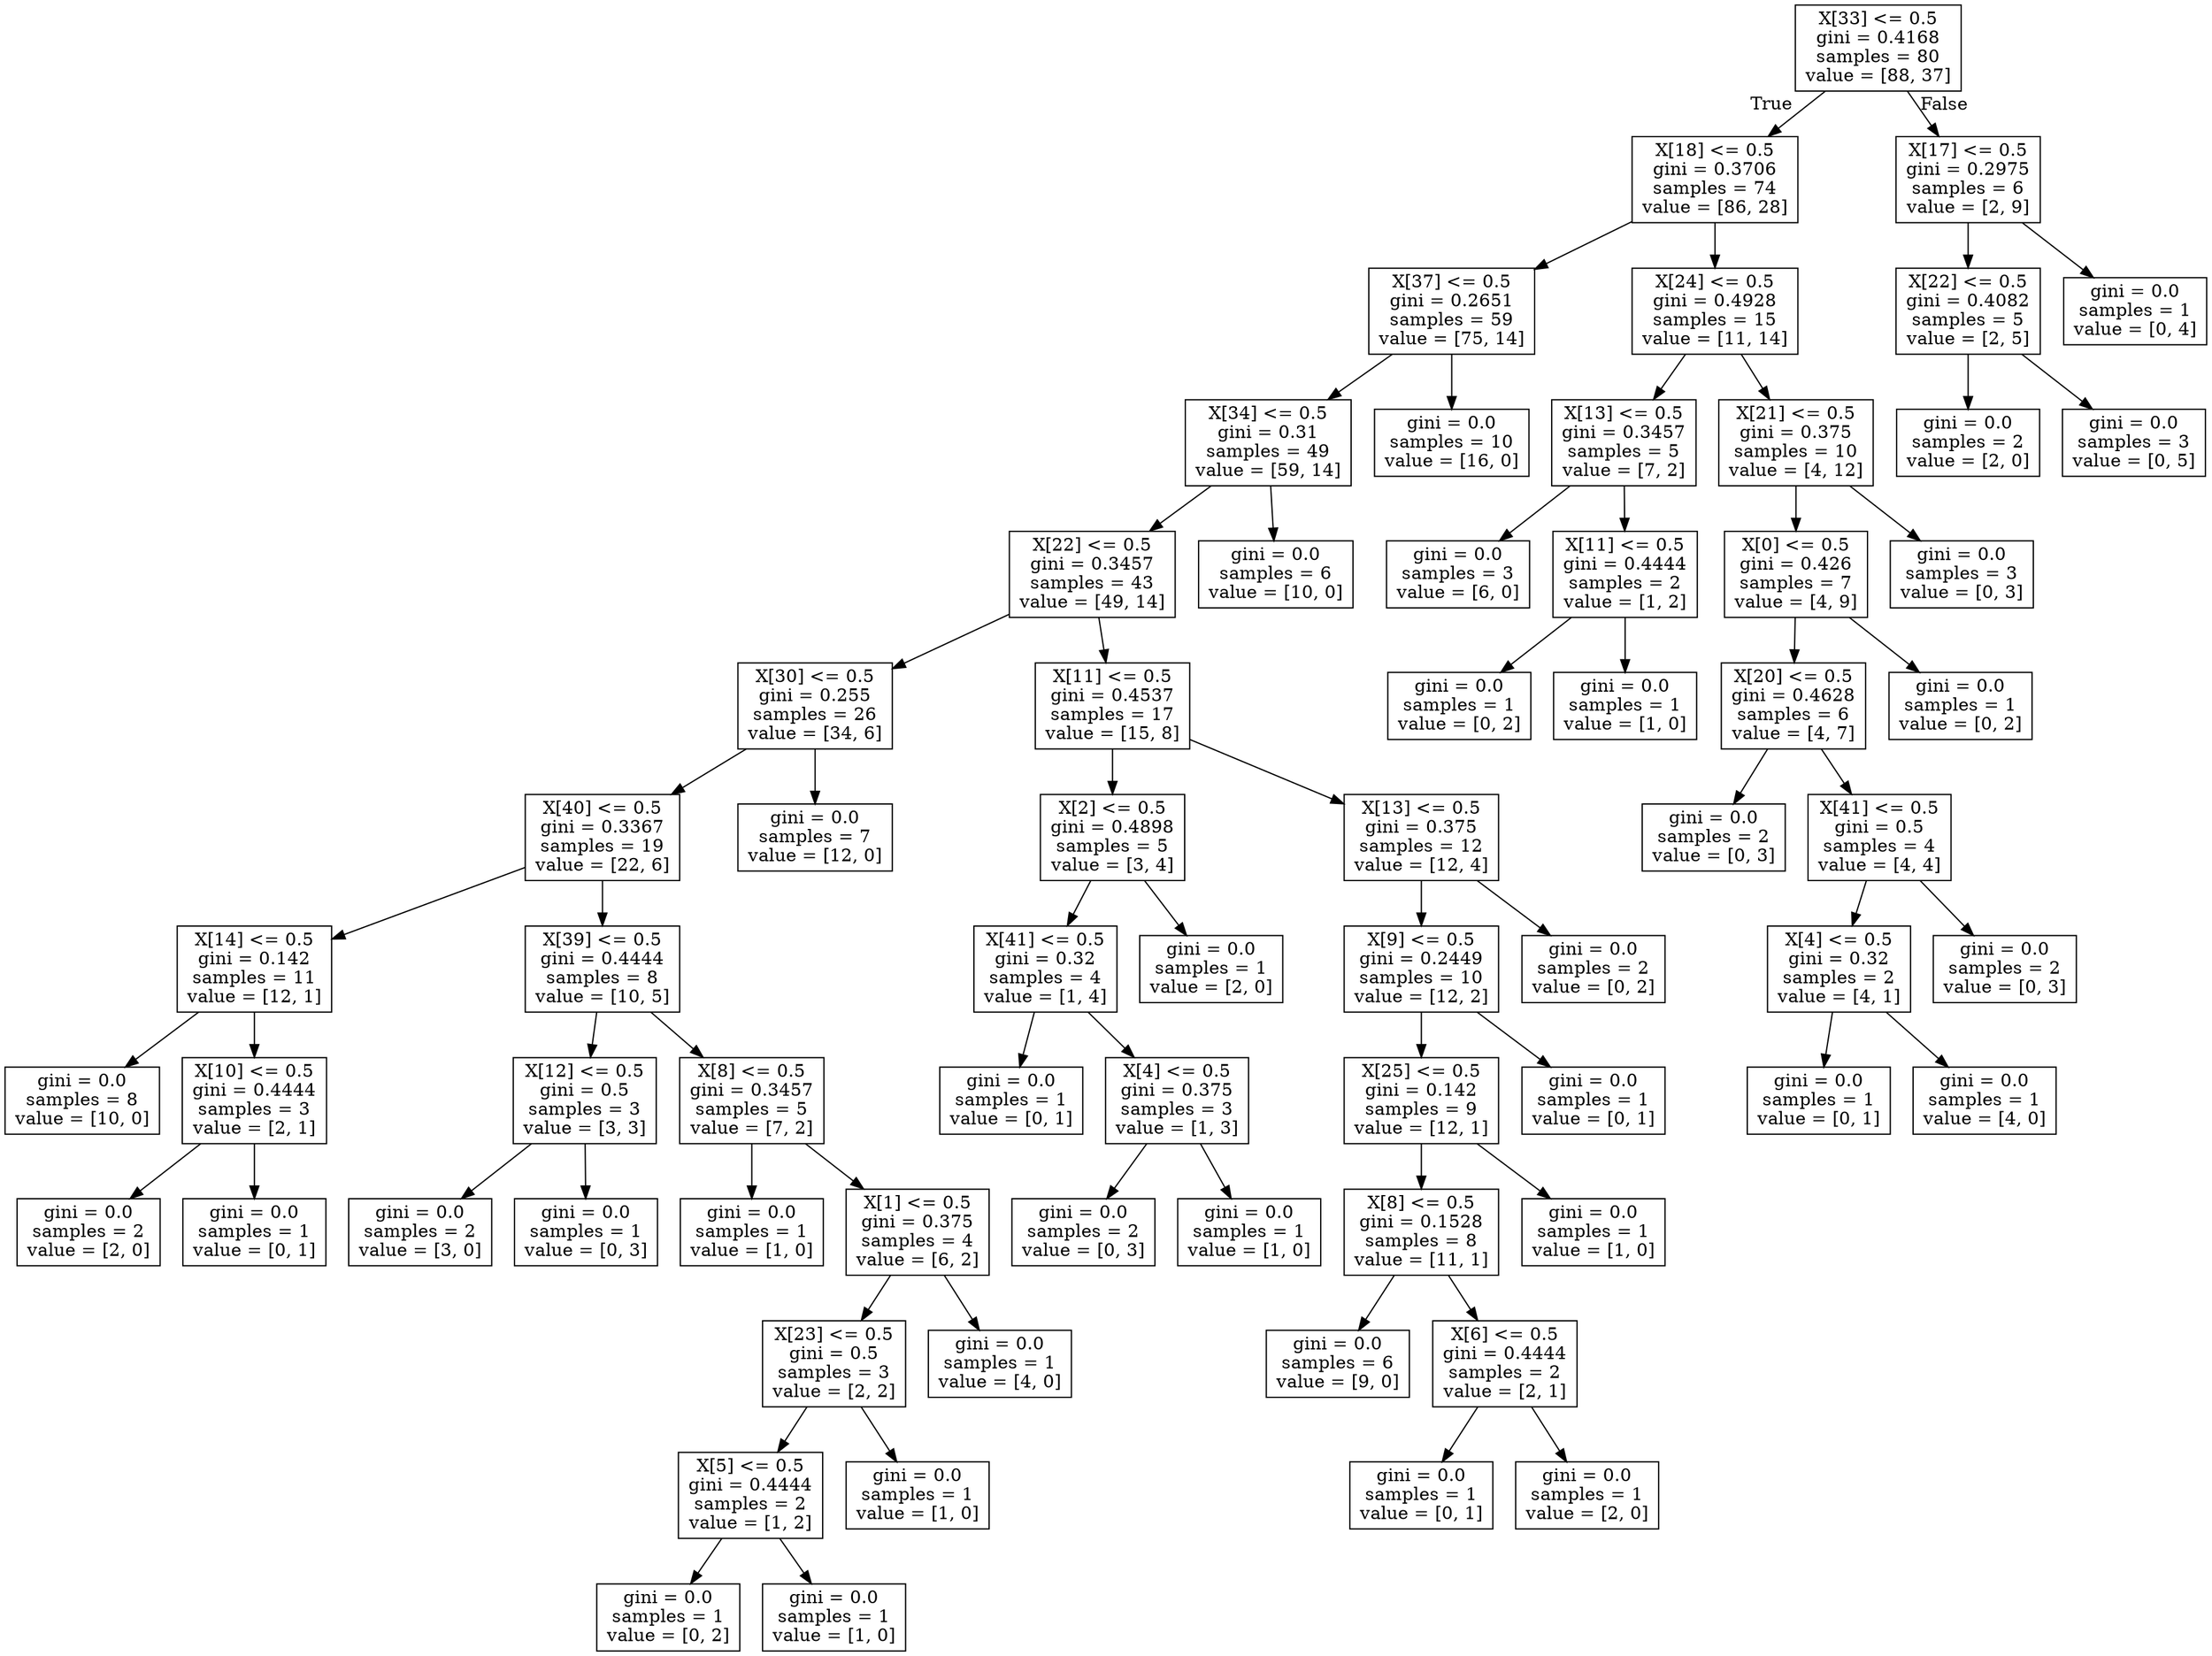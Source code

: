 digraph Tree {
node [shape=box] ;
0 [label="X[33] <= 0.5\ngini = 0.4168\nsamples = 80\nvalue = [88, 37]"] ;
1 [label="X[18] <= 0.5\ngini = 0.3706\nsamples = 74\nvalue = [86, 28]"] ;
0 -> 1 [labeldistance=2.5, labelangle=45, headlabel="True"] ;
2 [label="X[37] <= 0.5\ngini = 0.2651\nsamples = 59\nvalue = [75, 14]"] ;
1 -> 2 ;
3 [label="X[34] <= 0.5\ngini = 0.31\nsamples = 49\nvalue = [59, 14]"] ;
2 -> 3 ;
4 [label="X[22] <= 0.5\ngini = 0.3457\nsamples = 43\nvalue = [49, 14]"] ;
3 -> 4 ;
5 [label="X[30] <= 0.5\ngini = 0.255\nsamples = 26\nvalue = [34, 6]"] ;
4 -> 5 ;
6 [label="X[40] <= 0.5\ngini = 0.3367\nsamples = 19\nvalue = [22, 6]"] ;
5 -> 6 ;
7 [label="X[14] <= 0.5\ngini = 0.142\nsamples = 11\nvalue = [12, 1]"] ;
6 -> 7 ;
8 [label="gini = 0.0\nsamples = 8\nvalue = [10, 0]"] ;
7 -> 8 ;
9 [label="X[10] <= 0.5\ngini = 0.4444\nsamples = 3\nvalue = [2, 1]"] ;
7 -> 9 ;
10 [label="gini = 0.0\nsamples = 2\nvalue = [2, 0]"] ;
9 -> 10 ;
11 [label="gini = 0.0\nsamples = 1\nvalue = [0, 1]"] ;
9 -> 11 ;
12 [label="X[39] <= 0.5\ngini = 0.4444\nsamples = 8\nvalue = [10, 5]"] ;
6 -> 12 ;
13 [label="X[12] <= 0.5\ngini = 0.5\nsamples = 3\nvalue = [3, 3]"] ;
12 -> 13 ;
14 [label="gini = 0.0\nsamples = 2\nvalue = [3, 0]"] ;
13 -> 14 ;
15 [label="gini = 0.0\nsamples = 1\nvalue = [0, 3]"] ;
13 -> 15 ;
16 [label="X[8] <= 0.5\ngini = 0.3457\nsamples = 5\nvalue = [7, 2]"] ;
12 -> 16 ;
17 [label="gini = 0.0\nsamples = 1\nvalue = [1, 0]"] ;
16 -> 17 ;
18 [label="X[1] <= 0.5\ngini = 0.375\nsamples = 4\nvalue = [6, 2]"] ;
16 -> 18 ;
19 [label="X[23] <= 0.5\ngini = 0.5\nsamples = 3\nvalue = [2, 2]"] ;
18 -> 19 ;
20 [label="X[5] <= 0.5\ngini = 0.4444\nsamples = 2\nvalue = [1, 2]"] ;
19 -> 20 ;
21 [label="gini = 0.0\nsamples = 1\nvalue = [0, 2]"] ;
20 -> 21 ;
22 [label="gini = 0.0\nsamples = 1\nvalue = [1, 0]"] ;
20 -> 22 ;
23 [label="gini = 0.0\nsamples = 1\nvalue = [1, 0]"] ;
19 -> 23 ;
24 [label="gini = 0.0\nsamples = 1\nvalue = [4, 0]"] ;
18 -> 24 ;
25 [label="gini = 0.0\nsamples = 7\nvalue = [12, 0]"] ;
5 -> 25 ;
26 [label="X[11] <= 0.5\ngini = 0.4537\nsamples = 17\nvalue = [15, 8]"] ;
4 -> 26 ;
27 [label="X[2] <= 0.5\ngini = 0.4898\nsamples = 5\nvalue = [3, 4]"] ;
26 -> 27 ;
28 [label="X[41] <= 0.5\ngini = 0.32\nsamples = 4\nvalue = [1, 4]"] ;
27 -> 28 ;
29 [label="gini = 0.0\nsamples = 1\nvalue = [0, 1]"] ;
28 -> 29 ;
30 [label="X[4] <= 0.5\ngini = 0.375\nsamples = 3\nvalue = [1, 3]"] ;
28 -> 30 ;
31 [label="gini = 0.0\nsamples = 2\nvalue = [0, 3]"] ;
30 -> 31 ;
32 [label="gini = 0.0\nsamples = 1\nvalue = [1, 0]"] ;
30 -> 32 ;
33 [label="gini = 0.0\nsamples = 1\nvalue = [2, 0]"] ;
27 -> 33 ;
34 [label="X[13] <= 0.5\ngini = 0.375\nsamples = 12\nvalue = [12, 4]"] ;
26 -> 34 ;
35 [label="X[9] <= 0.5\ngini = 0.2449\nsamples = 10\nvalue = [12, 2]"] ;
34 -> 35 ;
36 [label="X[25] <= 0.5\ngini = 0.142\nsamples = 9\nvalue = [12, 1]"] ;
35 -> 36 ;
37 [label="X[8] <= 0.5\ngini = 0.1528\nsamples = 8\nvalue = [11, 1]"] ;
36 -> 37 ;
38 [label="gini = 0.0\nsamples = 6\nvalue = [9, 0]"] ;
37 -> 38 ;
39 [label="X[6] <= 0.5\ngini = 0.4444\nsamples = 2\nvalue = [2, 1]"] ;
37 -> 39 ;
40 [label="gini = 0.0\nsamples = 1\nvalue = [0, 1]"] ;
39 -> 40 ;
41 [label="gini = 0.0\nsamples = 1\nvalue = [2, 0]"] ;
39 -> 41 ;
42 [label="gini = 0.0\nsamples = 1\nvalue = [1, 0]"] ;
36 -> 42 ;
43 [label="gini = 0.0\nsamples = 1\nvalue = [0, 1]"] ;
35 -> 43 ;
44 [label="gini = 0.0\nsamples = 2\nvalue = [0, 2]"] ;
34 -> 44 ;
45 [label="gini = 0.0\nsamples = 6\nvalue = [10, 0]"] ;
3 -> 45 ;
46 [label="gini = 0.0\nsamples = 10\nvalue = [16, 0]"] ;
2 -> 46 ;
47 [label="X[24] <= 0.5\ngini = 0.4928\nsamples = 15\nvalue = [11, 14]"] ;
1 -> 47 ;
48 [label="X[13] <= 0.5\ngini = 0.3457\nsamples = 5\nvalue = [7, 2]"] ;
47 -> 48 ;
49 [label="gini = 0.0\nsamples = 3\nvalue = [6, 0]"] ;
48 -> 49 ;
50 [label="X[11] <= 0.5\ngini = 0.4444\nsamples = 2\nvalue = [1, 2]"] ;
48 -> 50 ;
51 [label="gini = 0.0\nsamples = 1\nvalue = [0, 2]"] ;
50 -> 51 ;
52 [label="gini = 0.0\nsamples = 1\nvalue = [1, 0]"] ;
50 -> 52 ;
53 [label="X[21] <= 0.5\ngini = 0.375\nsamples = 10\nvalue = [4, 12]"] ;
47 -> 53 ;
54 [label="X[0] <= 0.5\ngini = 0.426\nsamples = 7\nvalue = [4, 9]"] ;
53 -> 54 ;
55 [label="X[20] <= 0.5\ngini = 0.4628\nsamples = 6\nvalue = [4, 7]"] ;
54 -> 55 ;
56 [label="gini = 0.0\nsamples = 2\nvalue = [0, 3]"] ;
55 -> 56 ;
57 [label="X[41] <= 0.5\ngini = 0.5\nsamples = 4\nvalue = [4, 4]"] ;
55 -> 57 ;
58 [label="X[4] <= 0.5\ngini = 0.32\nsamples = 2\nvalue = [4, 1]"] ;
57 -> 58 ;
59 [label="gini = 0.0\nsamples = 1\nvalue = [0, 1]"] ;
58 -> 59 ;
60 [label="gini = 0.0\nsamples = 1\nvalue = [4, 0]"] ;
58 -> 60 ;
61 [label="gini = 0.0\nsamples = 2\nvalue = [0, 3]"] ;
57 -> 61 ;
62 [label="gini = 0.0\nsamples = 1\nvalue = [0, 2]"] ;
54 -> 62 ;
63 [label="gini = 0.0\nsamples = 3\nvalue = [0, 3]"] ;
53 -> 63 ;
64 [label="X[17] <= 0.5\ngini = 0.2975\nsamples = 6\nvalue = [2, 9]"] ;
0 -> 64 [labeldistance=2.5, labelangle=-45, headlabel="False"] ;
65 [label="X[22] <= 0.5\ngini = 0.4082\nsamples = 5\nvalue = [2, 5]"] ;
64 -> 65 ;
66 [label="gini = 0.0\nsamples = 2\nvalue = [2, 0]"] ;
65 -> 66 ;
67 [label="gini = 0.0\nsamples = 3\nvalue = [0, 5]"] ;
65 -> 67 ;
68 [label="gini = 0.0\nsamples = 1\nvalue = [0, 4]"] ;
64 -> 68 ;
}